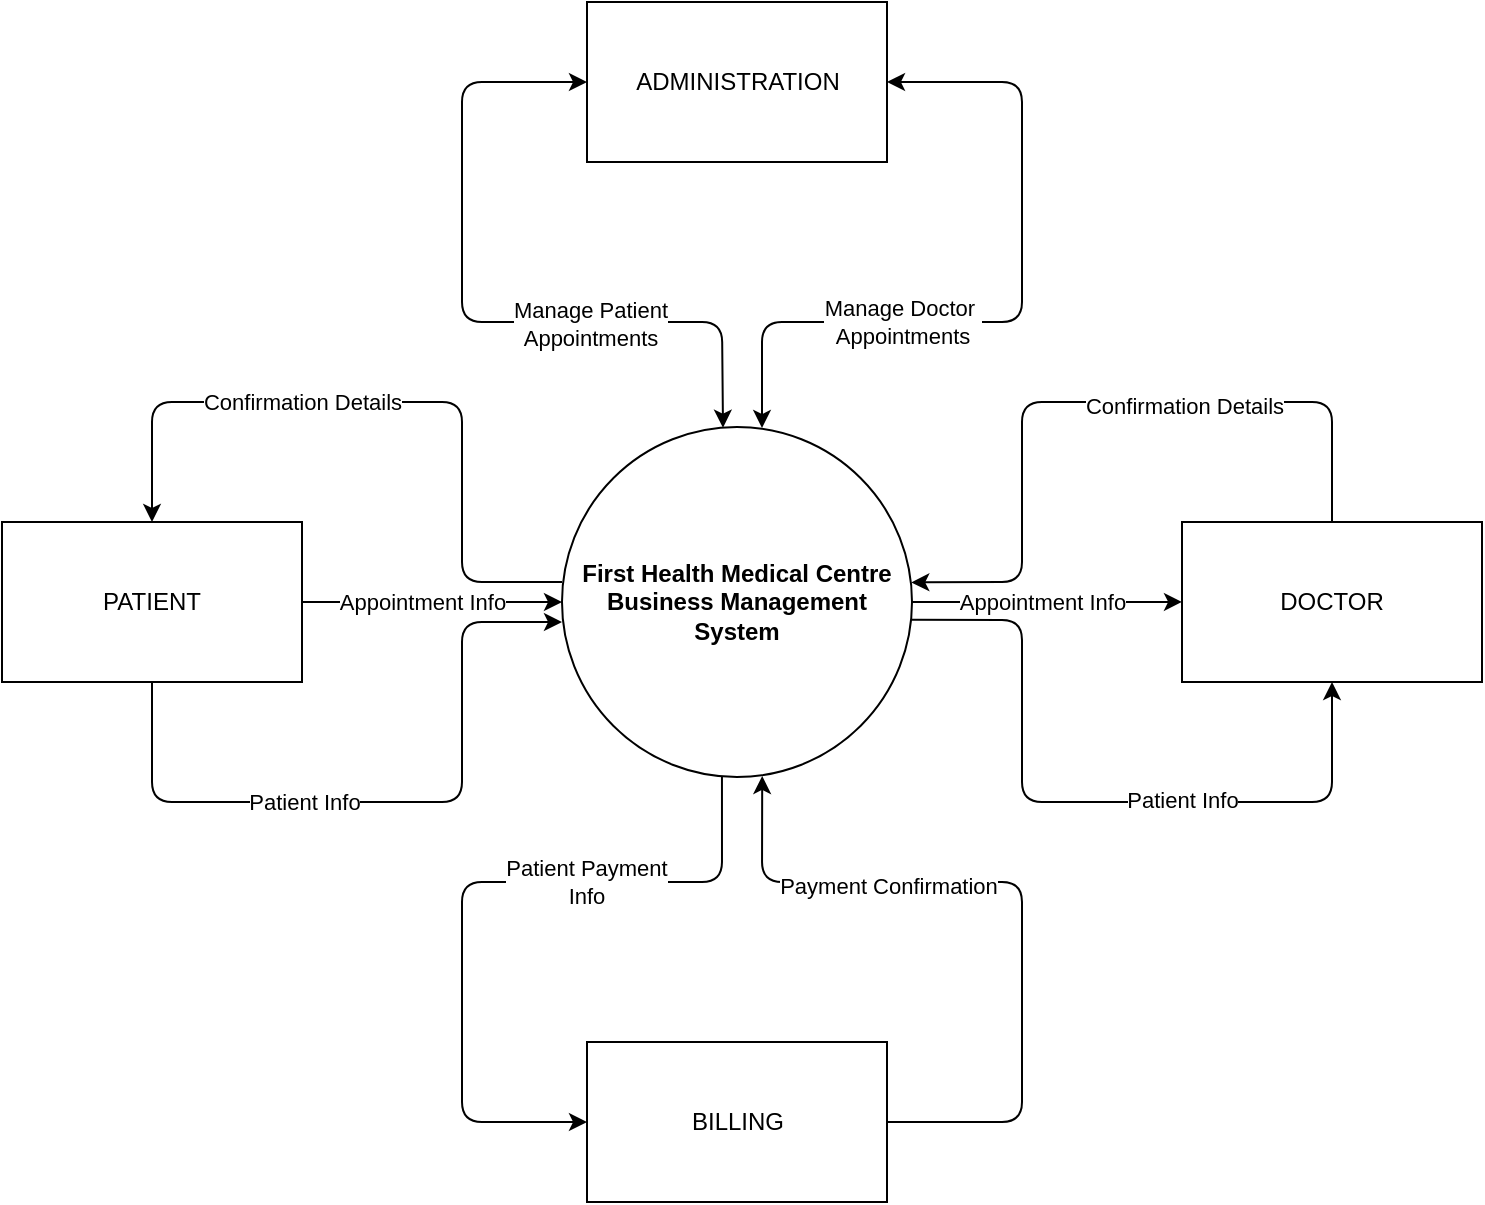 <mxfile version="15.0.3" type="github">
  <diagram id="xPnBUBMAVsGWGXHiUHzL" name="Page-1">
    <mxGraphModel dx="1504" dy="1081" grid="0" gridSize="10" guides="1" tooltips="1" connect="1" arrows="1" fold="1" page="0" pageScale="1" pageWidth="850" pageHeight="1100" math="0" shadow="0">
      <root>
        <mxCell id="0" />
        <mxCell id="1" parent="0" />
        <mxCell id="wM2F-YfFPxVWk4MWhljj-1" value="&lt;b&gt;First Health Medical Centre Business Management System&lt;/b&gt;" style="ellipse;whiteSpace=wrap;html=1;aspect=fixed;" vertex="1" parent="1">
          <mxGeometry x="290" y="172.5" width="175" height="175" as="geometry" />
        </mxCell>
        <mxCell id="wM2F-YfFPxVWk4MWhljj-2" value="PATIENT" style="rounded=0;whiteSpace=wrap;html=1;" vertex="1" parent="1">
          <mxGeometry x="10" y="220" width="150" height="80" as="geometry" />
        </mxCell>
        <mxCell id="wM2F-YfFPxVWk4MWhljj-3" value="DOCTOR" style="rounded=0;whiteSpace=wrap;html=1;" vertex="1" parent="1">
          <mxGeometry x="600" y="220" width="150" height="80" as="geometry" />
        </mxCell>
        <mxCell id="wM2F-YfFPxVWk4MWhljj-4" value="BILLING" style="rounded=0;whiteSpace=wrap;html=1;" vertex="1" parent="1">
          <mxGeometry x="302.5" y="480" width="150" height="80" as="geometry" />
        </mxCell>
        <mxCell id="wM2F-YfFPxVWk4MWhljj-5" value="" style="endArrow=classic;html=1;entryX=0.5;entryY=0;entryDx=0;entryDy=0;" edge="1" parent="1" target="wM2F-YfFPxVWk4MWhljj-2">
          <mxGeometry width="50" height="50" relative="1" as="geometry">
            <mxPoint x="290" y="250" as="sourcePoint" />
            <mxPoint x="430" y="300" as="targetPoint" />
            <Array as="points">
              <mxPoint x="240" y="250" />
              <mxPoint x="240" y="160" />
              <mxPoint x="85" y="160" />
            </Array>
          </mxGeometry>
        </mxCell>
        <mxCell id="wM2F-YfFPxVWk4MWhljj-15" value="Confirmation Details" style="edgeLabel;html=1;align=center;verticalAlign=middle;resizable=0;points=[];" vertex="1" connectable="0" parent="wM2F-YfFPxVWk4MWhljj-5">
          <mxGeometry x="0.299" relative="1" as="geometry">
            <mxPoint x="10" as="offset" />
          </mxGeometry>
        </mxCell>
        <mxCell id="wM2F-YfFPxVWk4MWhljj-6" value="" style="endArrow=classic;html=1;exitX=0.5;exitY=1;exitDx=0;exitDy=0;" edge="1" parent="1" source="wM2F-YfFPxVWk4MWhljj-2">
          <mxGeometry width="50" height="50" relative="1" as="geometry">
            <mxPoint x="380" y="350" as="sourcePoint" />
            <mxPoint x="290" y="270" as="targetPoint" />
            <Array as="points">
              <mxPoint x="85" y="360" />
              <mxPoint x="240" y="360" />
              <mxPoint x="240" y="270" />
            </Array>
          </mxGeometry>
        </mxCell>
        <mxCell id="wM2F-YfFPxVWk4MWhljj-11" value="Patient Info" style="edgeLabel;html=1;align=center;verticalAlign=middle;resizable=0;points=[];" vertex="1" connectable="0" parent="wM2F-YfFPxVWk4MWhljj-6">
          <mxGeometry x="-0.125" relative="1" as="geometry">
            <mxPoint x="-20" as="offset" />
          </mxGeometry>
        </mxCell>
        <mxCell id="wM2F-YfFPxVWk4MWhljj-7" value="" style="endArrow=classic;html=1;exitX=1;exitY=0.5;exitDx=0;exitDy=0;" edge="1" parent="1" source="wM2F-YfFPxVWk4MWhljj-2">
          <mxGeometry width="50" height="50" relative="1" as="geometry">
            <mxPoint x="150" y="310" as="sourcePoint" />
            <mxPoint x="290" y="260" as="targetPoint" />
          </mxGeometry>
        </mxCell>
        <mxCell id="wM2F-YfFPxVWk4MWhljj-14" value="Appointment Info" style="edgeLabel;html=1;align=center;verticalAlign=middle;resizable=0;points=[];" vertex="1" connectable="0" parent="wM2F-YfFPxVWk4MWhljj-7">
          <mxGeometry x="-0.308" y="1" relative="1" as="geometry">
            <mxPoint x="15" y="1" as="offset" />
          </mxGeometry>
        </mxCell>
        <mxCell id="wM2F-YfFPxVWk4MWhljj-16" value="" style="endArrow=classic;html=1;entryX=0;entryY=0.5;entryDx=0;entryDy=0;exitX=1;exitY=0.5;exitDx=0;exitDy=0;" edge="1" parent="1">
          <mxGeometry width="50" height="50" relative="1" as="geometry">
            <mxPoint x="465.0" y="259.95" as="sourcePoint" />
            <mxPoint x="600" y="259.95" as="targetPoint" />
          </mxGeometry>
        </mxCell>
        <mxCell id="wM2F-YfFPxVWk4MWhljj-17" value="Appointment Info" style="edgeLabel;html=1;align=center;verticalAlign=middle;resizable=0;points=[];" vertex="1" connectable="0" parent="wM2F-YfFPxVWk4MWhljj-16">
          <mxGeometry x="0.135" y="-1" relative="1" as="geometry">
            <mxPoint x="-12" y="-1" as="offset" />
          </mxGeometry>
        </mxCell>
        <mxCell id="wM2F-YfFPxVWk4MWhljj-19" value="" style="endArrow=classic;html=1;exitX=0.5;exitY=0;exitDx=0;exitDy=0;entryX=0.998;entryY=0.444;entryDx=0;entryDy=0;entryPerimeter=0;" edge="1" parent="1" source="wM2F-YfFPxVWk4MWhljj-3" target="wM2F-YfFPxVWk4MWhljj-1">
          <mxGeometry width="50" height="50" relative="1" as="geometry">
            <mxPoint x="380" y="260" as="sourcePoint" />
            <mxPoint x="466" y="250" as="targetPoint" />
            <Array as="points">
              <mxPoint x="675" y="160" />
              <mxPoint x="520" y="160" />
              <mxPoint x="520" y="250" />
            </Array>
          </mxGeometry>
        </mxCell>
        <mxCell id="wM2F-YfFPxVWk4MWhljj-20" value="Confirmation Details" style="edgeLabel;html=1;align=center;verticalAlign=middle;resizable=0;points=[];" vertex="1" connectable="0" parent="wM2F-YfFPxVWk4MWhljj-19">
          <mxGeometry x="-0.137" y="2" relative="1" as="geometry">
            <mxPoint x="21" as="offset" />
          </mxGeometry>
        </mxCell>
        <mxCell id="wM2F-YfFPxVWk4MWhljj-21" value="" style="endArrow=classic;html=1;exitX=1;exitY=0.551;exitDx=0;exitDy=0;exitPerimeter=0;entryX=0.5;entryY=1;entryDx=0;entryDy=0;" edge="1" parent="1" source="wM2F-YfFPxVWk4MWhljj-1" target="wM2F-YfFPxVWk4MWhljj-3">
          <mxGeometry width="50" height="50" relative="1" as="geometry">
            <mxPoint x="450" y="240" as="sourcePoint" />
            <mxPoint x="680" y="320" as="targetPoint" />
            <Array as="points">
              <mxPoint x="520" y="269" />
              <mxPoint x="520" y="360" />
              <mxPoint x="675" y="360" />
            </Array>
          </mxGeometry>
        </mxCell>
        <mxCell id="wM2F-YfFPxVWk4MWhljj-22" value="Patient Info" style="edgeLabel;html=1;align=center;verticalAlign=middle;resizable=0;points=[];" vertex="1" connectable="0" parent="wM2F-YfFPxVWk4MWhljj-21">
          <mxGeometry x="0.331" y="1" relative="1" as="geometry">
            <mxPoint x="-14" as="offset" />
          </mxGeometry>
        </mxCell>
        <mxCell id="wM2F-YfFPxVWk4MWhljj-25" value="ADMINISTRATION" style="rounded=0;whiteSpace=wrap;html=1;" vertex="1" parent="1">
          <mxGeometry x="302.5" y="-40" width="150" height="80" as="geometry" />
        </mxCell>
        <mxCell id="wM2F-YfFPxVWk4MWhljj-26" value="" style="endArrow=classic;startArrow=classic;html=1;entryX=0;entryY=0.5;entryDx=0;entryDy=0;exitX=0.46;exitY=0.002;exitDx=0;exitDy=0;exitPerimeter=0;" edge="1" parent="1" source="wM2F-YfFPxVWk4MWhljj-1" target="wM2F-YfFPxVWk4MWhljj-25">
          <mxGeometry width="50" height="50" relative="1" as="geometry">
            <mxPoint x="370" y="172" as="sourcePoint" />
            <mxPoint x="280" y="20" as="targetPoint" />
            <Array as="points">
              <mxPoint x="370" y="120" />
              <mxPoint x="240" y="120" />
              <mxPoint x="240" />
            </Array>
          </mxGeometry>
        </mxCell>
        <mxCell id="wM2F-YfFPxVWk4MWhljj-27" value="Manage Patient &lt;br&gt;Appointments" style="edgeLabel;html=1;align=center;verticalAlign=middle;resizable=0;points=[];" vertex="1" connectable="0" parent="wM2F-YfFPxVWk4MWhljj-26">
          <mxGeometry x="-0.23" y="1" relative="1" as="geometry">
            <mxPoint x="21" as="offset" />
          </mxGeometry>
        </mxCell>
        <mxCell id="wM2F-YfFPxVWk4MWhljj-28" value="" style="endArrow=classic;startArrow=classic;html=1;entryX=1;entryY=0.5;entryDx=0;entryDy=0;" edge="1" parent="1" target="wM2F-YfFPxVWk4MWhljj-25">
          <mxGeometry width="50" height="50" relative="1" as="geometry">
            <mxPoint x="390" y="173" as="sourcePoint" />
            <mxPoint x="380" y="190" as="targetPoint" />
            <Array as="points">
              <mxPoint x="390" y="160" />
              <mxPoint x="390" y="120" />
              <mxPoint x="520" y="120" />
              <mxPoint x="520" />
            </Array>
          </mxGeometry>
        </mxCell>
        <mxCell id="wM2F-YfFPxVWk4MWhljj-29" value="Manage Doctor&amp;nbsp;&lt;br&gt;Appointments" style="edgeLabel;html=1;align=center;verticalAlign=middle;resizable=0;points=[];" vertex="1" connectable="0" parent="wM2F-YfFPxVWk4MWhljj-28">
          <mxGeometry x="-0.452" relative="1" as="geometry">
            <mxPoint x="21" as="offset" />
          </mxGeometry>
        </mxCell>
        <mxCell id="wM2F-YfFPxVWk4MWhljj-33" value="" style="endArrow=classic;html=1;exitX=0.457;exitY=1;exitDx=0;exitDy=0;exitPerimeter=0;entryX=0;entryY=0.5;entryDx=0;entryDy=0;" edge="1" parent="1" source="wM2F-YfFPxVWk4MWhljj-1" target="wM2F-YfFPxVWk4MWhljj-4">
          <mxGeometry width="50" height="50" relative="1" as="geometry">
            <mxPoint x="270" y="420" as="sourcePoint" />
            <mxPoint x="300" y="520" as="targetPoint" />
            <Array as="points">
              <mxPoint x="370" y="400" />
              <mxPoint x="240" y="400" />
              <mxPoint x="240" y="520" />
            </Array>
          </mxGeometry>
        </mxCell>
        <mxCell id="wM2F-YfFPxVWk4MWhljj-35" value="Patient Payment&lt;br&gt;Info" style="edgeLabel;html=1;align=center;verticalAlign=middle;resizable=0;points=[];" vertex="1" connectable="0" parent="wM2F-YfFPxVWk4MWhljj-33">
          <mxGeometry x="-0.263" relative="1" as="geometry">
            <mxPoint x="14" as="offset" />
          </mxGeometry>
        </mxCell>
        <mxCell id="wM2F-YfFPxVWk4MWhljj-34" value="" style="endArrow=classic;html=1;entryX=0.572;entryY=0.997;entryDx=0;entryDy=0;entryPerimeter=0;exitX=1;exitY=0.5;exitDx=0;exitDy=0;" edge="1" parent="1" source="wM2F-YfFPxVWk4MWhljj-4" target="wM2F-YfFPxVWk4MWhljj-1">
          <mxGeometry width="50" height="50" relative="1" as="geometry">
            <mxPoint x="510" y="490" as="sourcePoint" />
            <mxPoint x="390" y="350" as="targetPoint" />
            <Array as="points">
              <mxPoint x="520" y="520" />
              <mxPoint x="520" y="400" />
              <mxPoint x="390" y="400" />
            </Array>
          </mxGeometry>
        </mxCell>
        <mxCell id="wM2F-YfFPxVWk4MWhljj-38" value="Payment Confirmation" style="edgeLabel;html=1;align=center;verticalAlign=middle;resizable=0;points=[];" vertex="1" connectable="0" parent="wM2F-YfFPxVWk4MWhljj-34">
          <mxGeometry x="0.437" y="2" relative="1" as="geometry">
            <mxPoint x="11" as="offset" />
          </mxGeometry>
        </mxCell>
      </root>
    </mxGraphModel>
  </diagram>
</mxfile>

